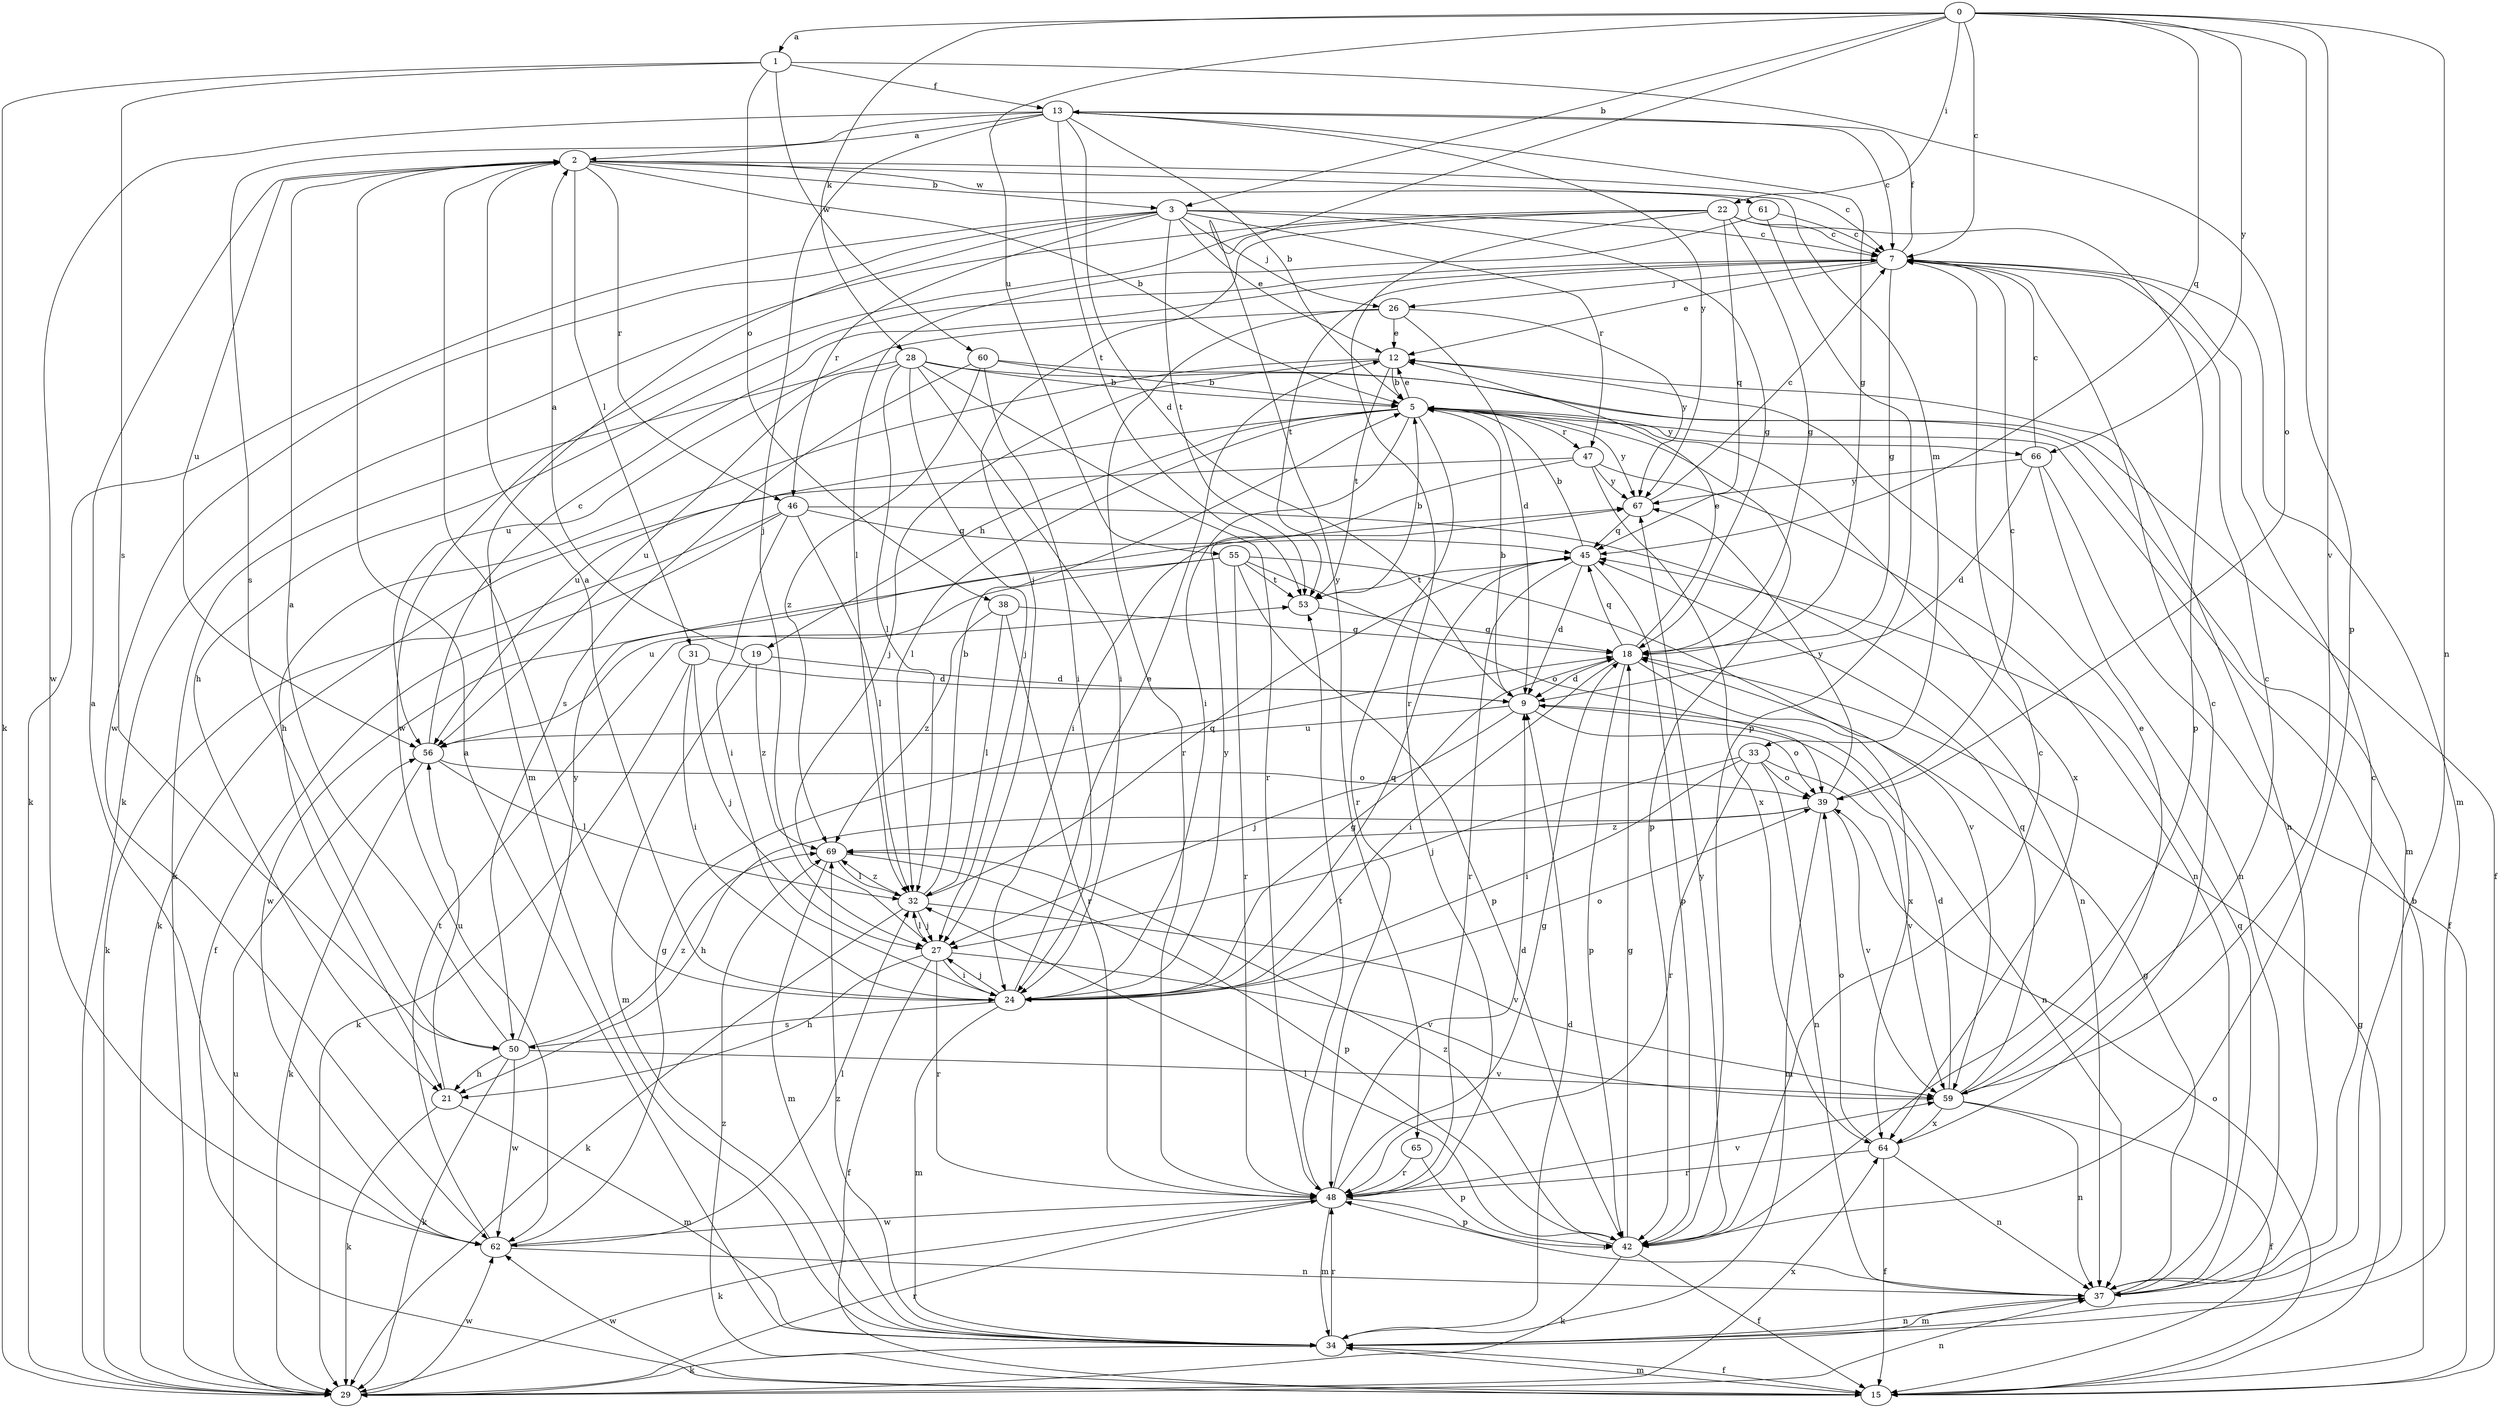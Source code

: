 strict digraph  {
0;
1;
2;
3;
5;
7;
9;
12;
13;
15;
18;
19;
21;
22;
24;
26;
27;
28;
29;
31;
32;
33;
34;
37;
38;
39;
42;
45;
46;
47;
48;
50;
53;
55;
56;
59;
60;
61;
62;
64;
65;
66;
67;
69;
0 -> 1  [label=a];
0 -> 3  [label=b];
0 -> 7  [label=c];
0 -> 22  [label=i];
0 -> 28  [label=k];
0 -> 37  [label=n];
0 -> 42  [label=p];
0 -> 45  [label=q];
0 -> 55  [label=u];
0 -> 59  [label=v];
0 -> 65  [label=y];
0 -> 66  [label=y];
1 -> 13  [label=f];
1 -> 29  [label=k];
1 -> 38  [label=o];
1 -> 39  [label=o];
1 -> 50  [label=s];
1 -> 60  [label=w];
2 -> 3  [label=b];
2 -> 5  [label=b];
2 -> 7  [label=c];
2 -> 24  [label=i];
2 -> 31  [label=l];
2 -> 33  [label=m];
2 -> 46  [label=r];
2 -> 56  [label=u];
2 -> 61  [label=w];
3 -> 7  [label=c];
3 -> 12  [label=e];
3 -> 18  [label=g];
3 -> 26  [label=j];
3 -> 29  [label=k];
3 -> 34  [label=m];
3 -> 46  [label=r];
3 -> 47  [label=r];
3 -> 53  [label=t];
3 -> 62  [label=w];
5 -> 12  [label=e];
5 -> 19  [label=h];
5 -> 24  [label=i];
5 -> 32  [label=l];
5 -> 42  [label=p];
5 -> 47  [label=r];
5 -> 48  [label=r];
5 -> 56  [label=u];
5 -> 64  [label=x];
5 -> 66  [label=y];
5 -> 67  [label=y];
7 -> 12  [label=e];
7 -> 13  [label=f];
7 -> 18  [label=g];
7 -> 21  [label=h];
7 -> 26  [label=j];
7 -> 34  [label=m];
7 -> 53  [label=t];
9 -> 5  [label=b];
9 -> 27  [label=j];
9 -> 37  [label=n];
9 -> 39  [label=o];
9 -> 56  [label=u];
12 -> 5  [label=b];
12 -> 21  [label=h];
12 -> 27  [label=j];
12 -> 37  [label=n];
12 -> 53  [label=t];
13 -> 2  [label=a];
13 -> 5  [label=b];
13 -> 7  [label=c];
13 -> 9  [label=d];
13 -> 18  [label=g];
13 -> 27  [label=j];
13 -> 50  [label=s];
13 -> 53  [label=t];
13 -> 62  [label=w];
13 -> 67  [label=y];
15 -> 5  [label=b];
15 -> 18  [label=g];
15 -> 34  [label=m];
15 -> 39  [label=o];
15 -> 62  [label=w];
15 -> 69  [label=z];
18 -> 9  [label=d];
18 -> 12  [label=e];
18 -> 24  [label=i];
18 -> 42  [label=p];
18 -> 45  [label=q];
18 -> 64  [label=x];
19 -> 2  [label=a];
19 -> 9  [label=d];
19 -> 34  [label=m];
19 -> 69  [label=z];
21 -> 29  [label=k];
21 -> 34  [label=m];
21 -> 56  [label=u];
22 -> 7  [label=c];
22 -> 18  [label=g];
22 -> 27  [label=j];
22 -> 29  [label=k];
22 -> 42  [label=p];
22 -> 45  [label=q];
22 -> 48  [label=r];
22 -> 62  [label=w];
24 -> 2  [label=a];
24 -> 12  [label=e];
24 -> 18  [label=g];
24 -> 27  [label=j];
24 -> 34  [label=m];
24 -> 39  [label=o];
24 -> 45  [label=q];
24 -> 50  [label=s];
24 -> 67  [label=y];
26 -> 9  [label=d];
26 -> 12  [label=e];
26 -> 48  [label=r];
26 -> 56  [label=u];
26 -> 67  [label=y];
27 -> 15  [label=f];
27 -> 21  [label=h];
27 -> 24  [label=i];
27 -> 32  [label=l];
27 -> 48  [label=r];
27 -> 59  [label=v];
28 -> 5  [label=b];
28 -> 15  [label=f];
28 -> 24  [label=i];
28 -> 27  [label=j];
28 -> 29  [label=k];
28 -> 32  [label=l];
28 -> 48  [label=r];
28 -> 56  [label=u];
29 -> 37  [label=n];
29 -> 48  [label=r];
29 -> 56  [label=u];
29 -> 62  [label=w];
29 -> 64  [label=x];
31 -> 9  [label=d];
31 -> 24  [label=i];
31 -> 27  [label=j];
31 -> 29  [label=k];
32 -> 5  [label=b];
32 -> 27  [label=j];
32 -> 29  [label=k];
32 -> 45  [label=q];
32 -> 59  [label=v];
32 -> 69  [label=z];
33 -> 24  [label=i];
33 -> 27  [label=j];
33 -> 37  [label=n];
33 -> 39  [label=o];
33 -> 48  [label=r];
33 -> 59  [label=v];
34 -> 2  [label=a];
34 -> 9  [label=d];
34 -> 15  [label=f];
34 -> 29  [label=k];
34 -> 37  [label=n];
34 -> 48  [label=r];
34 -> 69  [label=z];
37 -> 7  [label=c];
37 -> 18  [label=g];
37 -> 34  [label=m];
37 -> 45  [label=q];
37 -> 48  [label=r];
38 -> 18  [label=g];
38 -> 32  [label=l];
38 -> 48  [label=r];
38 -> 69  [label=z];
39 -> 7  [label=c];
39 -> 21  [label=h];
39 -> 34  [label=m];
39 -> 59  [label=v];
39 -> 67  [label=y];
39 -> 69  [label=z];
42 -> 7  [label=c];
42 -> 15  [label=f];
42 -> 18  [label=g];
42 -> 29  [label=k];
42 -> 32  [label=l];
42 -> 67  [label=y];
42 -> 69  [label=z];
45 -> 5  [label=b];
45 -> 9  [label=d];
45 -> 42  [label=p];
45 -> 48  [label=r];
45 -> 53  [label=t];
46 -> 15  [label=f];
46 -> 24  [label=i];
46 -> 29  [label=k];
46 -> 32  [label=l];
46 -> 37  [label=n];
46 -> 45  [label=q];
47 -> 24  [label=i];
47 -> 29  [label=k];
47 -> 37  [label=n];
47 -> 64  [label=x];
47 -> 67  [label=y];
48 -> 9  [label=d];
48 -> 18  [label=g];
48 -> 29  [label=k];
48 -> 34  [label=m];
48 -> 42  [label=p];
48 -> 53  [label=t];
48 -> 59  [label=v];
48 -> 62  [label=w];
50 -> 2  [label=a];
50 -> 21  [label=h];
50 -> 29  [label=k];
50 -> 59  [label=v];
50 -> 62  [label=w];
50 -> 67  [label=y];
50 -> 69  [label=z];
53 -> 5  [label=b];
53 -> 18  [label=g];
55 -> 39  [label=o];
55 -> 42  [label=p];
55 -> 48  [label=r];
55 -> 53  [label=t];
55 -> 56  [label=u];
55 -> 59  [label=v];
55 -> 62  [label=w];
56 -> 7  [label=c];
56 -> 29  [label=k];
56 -> 32  [label=l];
56 -> 39  [label=o];
59 -> 7  [label=c];
59 -> 9  [label=d];
59 -> 12  [label=e];
59 -> 15  [label=f];
59 -> 37  [label=n];
59 -> 45  [label=q];
59 -> 64  [label=x];
60 -> 5  [label=b];
60 -> 24  [label=i];
60 -> 34  [label=m];
60 -> 50  [label=s];
60 -> 69  [label=z];
61 -> 7  [label=c];
61 -> 32  [label=l];
61 -> 42  [label=p];
62 -> 2  [label=a];
62 -> 18  [label=g];
62 -> 32  [label=l];
62 -> 37  [label=n];
62 -> 53  [label=t];
64 -> 7  [label=c];
64 -> 15  [label=f];
64 -> 37  [label=n];
64 -> 39  [label=o];
64 -> 48  [label=r];
65 -> 42  [label=p];
65 -> 48  [label=r];
66 -> 7  [label=c];
66 -> 9  [label=d];
66 -> 15  [label=f];
66 -> 37  [label=n];
66 -> 67  [label=y];
67 -> 7  [label=c];
67 -> 45  [label=q];
69 -> 32  [label=l];
69 -> 34  [label=m];
69 -> 42  [label=p];
}
